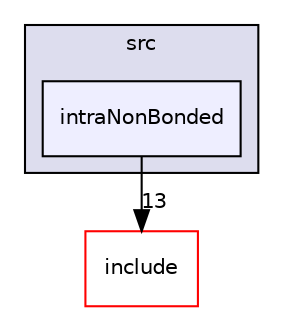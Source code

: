 digraph "/home/runner/work/pimd_qmcf/pimd_qmcf/src/intraNonBonded" {
  compound=true
  node [ fontsize="10", fontname="Helvetica"];
  edge [ labelfontsize="10", labelfontname="Helvetica"];
  subgraph clusterdir_68267d1309a1af8e8297ef4c3efbcdba {
    graph [ bgcolor="#ddddee", pencolor="black", label="src" fontname="Helvetica", fontsize="10", URL="dir_68267d1309a1af8e8297ef4c3efbcdba.html"]
  dir_5a5949c6c6d70a75804985d363c604ad [shape=box, label="intraNonBonded", style="filled", fillcolor="#eeeeff", pencolor="black", URL="dir_5a5949c6c6d70a75804985d363c604ad.html"];
  }
  dir_d44c64559bbebec7f509842c48db8b23 [shape=box label="include" fillcolor="white" style="filled" color="red" URL="dir_d44c64559bbebec7f509842c48db8b23.html"];
  dir_5a5949c6c6d70a75804985d363c604ad->dir_d44c64559bbebec7f509842c48db8b23 [headlabel="13", labeldistance=1.5 headhref="dir_000053_000003.html"];
}
